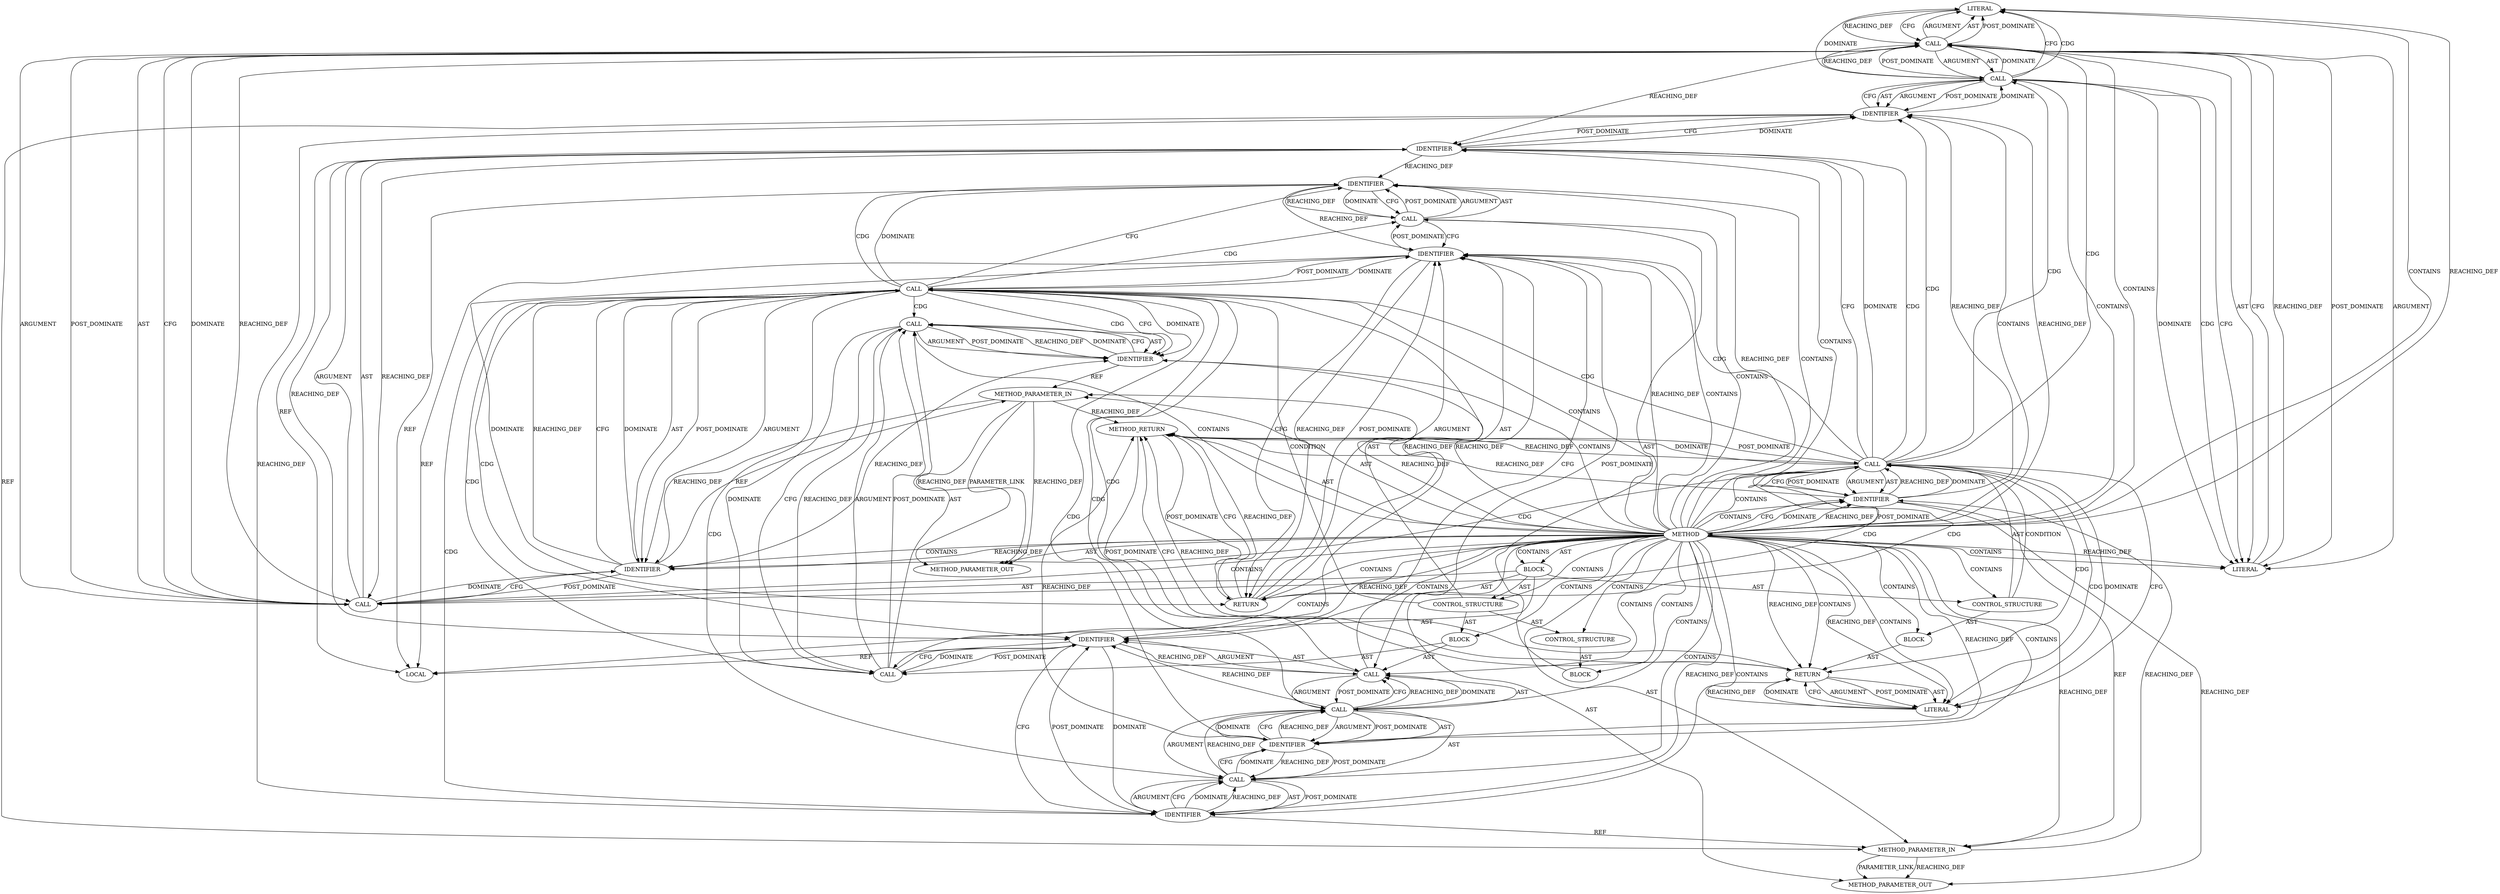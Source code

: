 digraph {
  2846 [label=LITERAL ORDER=3 ARGUMENT_INDEX=3 CODE="0" COLUMN_NUMBER=39 LINE_NUMBER=874 TYPE_FULL_NAME="int"]
  2848 [label=CALL ORDER=1 ARGUMENT_INDEX=-1 CODE="is_vmalloc_addr(buf)" COLUMN_NUMBER=6 METHOD_FULL_NAME="is_vmalloc_addr" LINE_NUMBER=875 TYPE_FULL_NAME="<empty>" DISPATCH_TYPE="STATIC_DISPATCH" SIGNATURE="" NAME="is_vmalloc_addr"]
  2863 [label=IDENTIFIER ORDER=1 ARGUMENT_INDEX=1 CODE="sg_cnt" COLUMN_NUMBER=3 LINE_NUMBER=879 TYPE_FULL_NAME="int" NAME="sg_cnt"]
  2849 [label=IDENTIFIER ORDER=1 ARGUMENT_INDEX=1 CODE="buf" COLUMN_NUMBER=22 LINE_NUMBER=875 TYPE_FULL_NAME="void*" NAME="buf"]
  2833 [label=LOCAL ORDER=1 CODE="int sg_cnt" COLUMN_NUMBER=6 LINE_NUMBER=869 TYPE_FULL_NAME="int" NAME="sg_cnt"]
  2838 [label=RETURN ORDER=1 ARGUMENT_INDEX=1 CODE="return 0;" COLUMN_NUMBER=3 LINE_NUMBER=872]
  2860 [label=CONTROL_STRUCTURE CONTROL_STRUCTURE_TYPE="ELSE" ORDER=3 PARSER_TYPE_NAME="CASTCompoundStatement" ARGUMENT_INDEX=-1 CODE="else" COLUMN_NUMBER=9 LINE_NUMBER=878]
  2844 [label=IDENTIFIER ORDER=1 ARGUMENT_INDEX=1 CODE="buf_len" COLUMN_NUMBER=24 LINE_NUMBER=874 TYPE_FULL_NAME="int" NAME="buf_len"]
  13088 [label=METHOD_PARAMETER_OUT ORDER=2 CODE="int buf_len" IS_VARIADIC=false COLUMN_NUMBER=35 LINE_NUMBER=867 TYPE_FULL_NAME="int" EVALUATION_STRATEGY="BY_VALUE" INDEX=2 NAME="buf_len"]
  2862 [label=CALL ORDER=1 ARGUMENT_INDEX=-1 CODE="sg_cnt++" COLUMN_NUMBER=3 METHOD_FULL_NAME="<operator>.postIncrement" LINE_NUMBER=879 TYPE_FULL_NAME="<empty>" DISPATCH_TYPE="STATIC_DISPATCH" SIGNATURE="" NAME="<operator>.postIncrement"]
  2850 [label=BLOCK ORDER=2 ARGUMENT_INDEX=-1 CODE="{
		WARN_ON(offset_in_page(buf));
		sg_cnt += PAGE_ALIGN(buf_len) >> PAGE_SHIFT;
	}" COLUMN_NUMBER=28 LINE_NUMBER=875 TYPE_FULL_NAME="void"]
  2854 [label=CALL ORDER=2 ARGUMENT_INDEX=-1 CODE="sg_cnt += PAGE_ALIGN(buf_len) >> PAGE_SHIFT" COLUMN_NUMBER=3 METHOD_FULL_NAME="<operator>.assignmentPlus" LINE_NUMBER=877 TYPE_FULL_NAME="<empty>" DISPATCH_TYPE="STATIC_DISPATCH" SIGNATURE="" NAME="<operator>.assignmentPlus"]
  2845 [label=LITERAL ORDER=2 ARGUMENT_INDEX=2 CODE="1" COLUMN_NUMBER=35 LINE_NUMBER=874 TYPE_FULL_NAME="int"]
  2841 [label=IDENTIFIER ORDER=1 ARGUMENT_INDEX=1 CODE="sg_cnt" COLUMN_NUMBER=2 LINE_NUMBER=874 TYPE_FULL_NAME="int" NAME="sg_cnt"]
  2857 [label=CALL ORDER=1 ARGUMENT_INDEX=1 CODE="PAGE_ALIGN(buf_len)" COLUMN_NUMBER=13 METHOD_FULL_NAME="PAGE_ALIGN" LINE_NUMBER=877 TYPE_FULL_NAME="<empty>" DISPATCH_TYPE="STATIC_DISPATCH" SIGNATURE="" NAME="PAGE_ALIGN"]
  2859 [label=IDENTIFIER ORDER=2 ARGUMENT_INDEX=2 CODE="PAGE_SHIFT" COLUMN_NUMBER=36 LINE_NUMBER=877 TYPE_FULL_NAME="ANY" NAME="PAGE_SHIFT"]
  2832 [label=BLOCK ORDER=3 ARGUMENT_INDEX=-1 CODE="{
	int sg_cnt;

	if (!buf_len)
		return 0;

	sg_cnt = need_padding(buf_len) ? 1 : 0;
	if (is_vmalloc_addr(buf)) {
		WARN_ON(offset_in_page(buf));
		sg_cnt += PAGE_ALIGN(buf_len) >> PAGE_SHIFT;
	} else {
		sg_cnt++;
	}

	return sg_cnt;
}" COLUMN_NUMBER=1 LINE_NUMBER=868 TYPE_FULL_NAME="void"]
  2866 [label=METHOD_RETURN ORDER=4 CODE="RET" COLUMN_NUMBER=1 LINE_NUMBER=867 TYPE_FULL_NAME="int" EVALUATION_STRATEGY="BY_VALUE"]
  2842 [label=CALL ORDER=2 ARGUMENT_INDEX=2 CODE="need_padding(buf_len) ? 1 : 0" COLUMN_NUMBER=11 METHOD_FULL_NAME="<operator>.conditional" LINE_NUMBER=874 TYPE_FULL_NAME="<empty>" DISPATCH_TYPE="STATIC_DISPATCH" SIGNATURE="" NAME="<operator>.conditional"]
  2865 [label=IDENTIFIER ORDER=1 ARGUMENT_INDEX=-1 CODE="sg_cnt" COLUMN_NUMBER=9 LINE_NUMBER=882 TYPE_FULL_NAME="int" NAME="sg_cnt"]
  2847 [label=CONTROL_STRUCTURE CONTROL_STRUCTURE_TYPE="IF" ORDER=4 PARSER_TYPE_NAME="CASTIfStatement" ARGUMENT_INDEX=-1 CODE="if (is_vmalloc_addr(buf))" COLUMN_NUMBER=2 LINE_NUMBER=875]
  2853 [label=IDENTIFIER ORDER=1 ARGUMENT_INDEX=1 CODE="buf" COLUMN_NUMBER=26 LINE_NUMBER=876 TYPE_FULL_NAME="void*" NAME="buf"]
  2829 [label=METHOD COLUMN_NUMBER=1 LINE_NUMBER=867 COLUMN_NUMBER_END=1 IS_EXTERNAL=false SIGNATURE="int calc_sg_cnt (void*,int)" NAME="calc_sg_cnt" AST_PARENT_TYPE="TYPE_DECL" AST_PARENT_FULL_NAME="file_code_old-a282a2f-decode_preamble-541.c:<global>" ORDER=49 CODE="static int calc_sg_cnt(void *buf, int buf_len)
{
	int sg_cnt;

	if (!buf_len)
		return 0;

	sg_cnt = need_padding(buf_len) ? 1 : 0;
	if (is_vmalloc_addr(buf)) {
		WARN_ON(offset_in_page(buf));
		sg_cnt += PAGE_ALIGN(buf_len) >> PAGE_SHIFT;
	} else {
		sg_cnt++;
	}

	return sg_cnt;
}" FULL_NAME="calc_sg_cnt" LINE_NUMBER_END=883 FILENAME="file_code_old-a282a2f-decode_preamble-541.c"]
  2856 [label=CALL ORDER=2 ARGUMENT_INDEX=2 CODE="PAGE_ALIGN(buf_len) >> PAGE_SHIFT" COLUMN_NUMBER=13 METHOD_FULL_NAME="<operator>.arithmeticShiftRight" LINE_NUMBER=877 TYPE_FULL_NAME="<empty>" DISPATCH_TYPE="STATIC_DISPATCH" SIGNATURE="" NAME="<operator>.arithmeticShiftRight"]
  2840 [label=CALL ORDER=3 ARGUMENT_INDEX=-1 CODE="sg_cnt = need_padding(buf_len) ? 1 : 0" COLUMN_NUMBER=2 METHOD_FULL_NAME="<operator>.assignment" LINE_NUMBER=874 TYPE_FULL_NAME="<empty>" DISPATCH_TYPE="STATIC_DISPATCH" SIGNATURE="" NAME="<operator>.assignment"]
  13087 [label=METHOD_PARAMETER_OUT ORDER=1 CODE="void *buf" IS_VARIADIC=false COLUMN_NUMBER=24 LINE_NUMBER=867 TYPE_FULL_NAME="void*" EVALUATION_STRATEGY="BY_VALUE" INDEX=1 NAME="buf"]
  2839 [label=LITERAL ORDER=1 ARGUMENT_INDEX=-1 CODE="0" COLUMN_NUMBER=10 LINE_NUMBER=872 TYPE_FULL_NAME="int"]
  2861 [label=BLOCK ORDER=1 ARGUMENT_INDEX=-1 CODE="{
		sg_cnt++;
	}" COLUMN_NUMBER=9 LINE_NUMBER=878 TYPE_FULL_NAME="void"]
  2864 [label=RETURN ORDER=5 ARGUMENT_INDEX=-1 CODE="return sg_cnt;" COLUMN_NUMBER=2 LINE_NUMBER=882]
  2851 [label=CALL ORDER=1 ARGUMENT_INDEX=-1 CODE="WARN_ON(offset_in_page(buf))" COLUMN_NUMBER=3 METHOD_FULL_NAME="WARN_ON" LINE_NUMBER=876 TYPE_FULL_NAME="<empty>" DISPATCH_TYPE="STATIC_DISPATCH" SIGNATURE="" NAME="WARN_ON"]
  2858 [label=IDENTIFIER ORDER=1 ARGUMENT_INDEX=1 CODE="buf_len" COLUMN_NUMBER=24 LINE_NUMBER=877 TYPE_FULL_NAME="int" NAME="buf_len"]
  2830 [label=METHOD_PARAMETER_IN ORDER=1 CODE="void *buf" IS_VARIADIC=false COLUMN_NUMBER=24 LINE_NUMBER=867 TYPE_FULL_NAME="void*" EVALUATION_STRATEGY="BY_VALUE" INDEX=1 NAME="buf"]
  2855 [label=IDENTIFIER ORDER=1 ARGUMENT_INDEX=1 CODE="sg_cnt" COLUMN_NUMBER=3 LINE_NUMBER=877 TYPE_FULL_NAME="int" NAME="sg_cnt"]
  2836 [label=IDENTIFIER ORDER=1 ARGUMENT_INDEX=1 CODE="buf_len" COLUMN_NUMBER=7 LINE_NUMBER=871 TYPE_FULL_NAME="int" NAME="buf_len"]
  2835 [label=CALL ORDER=1 ARGUMENT_INDEX=-1 CODE="!buf_len" COLUMN_NUMBER=6 METHOD_FULL_NAME="<operator>.logicalNot" LINE_NUMBER=871 TYPE_FULL_NAME="<empty>" DISPATCH_TYPE="STATIC_DISPATCH" SIGNATURE="" NAME="<operator>.logicalNot"]
  2843 [label=CALL ORDER=1 ARGUMENT_INDEX=1 CODE="need_padding(buf_len)" COLUMN_NUMBER=11 METHOD_FULL_NAME="need_padding" LINE_NUMBER=874 TYPE_FULL_NAME="<empty>" DISPATCH_TYPE="STATIC_DISPATCH" SIGNATURE="" NAME="need_padding"]
  2834 [label=CONTROL_STRUCTURE CONTROL_STRUCTURE_TYPE="IF" ORDER=2 PARSER_TYPE_NAME="CASTIfStatement" ARGUMENT_INDEX=-1 CODE="if (!buf_len)" COLUMN_NUMBER=2 LINE_NUMBER=871]
  2852 [label=CALL ORDER=1 ARGUMENT_INDEX=1 CODE="offset_in_page(buf)" COLUMN_NUMBER=11 METHOD_FULL_NAME="offset_in_page" LINE_NUMBER=876 TYPE_FULL_NAME="<empty>" DISPATCH_TYPE="STATIC_DISPATCH" SIGNATURE="" NAME="offset_in_page"]
  2831 [label=METHOD_PARAMETER_IN ORDER=2 CODE="int buf_len" IS_VARIADIC=false COLUMN_NUMBER=35 LINE_NUMBER=867 TYPE_FULL_NAME="int" EVALUATION_STRATEGY="BY_VALUE" INDEX=2 NAME="buf_len"]
  2837 [label=BLOCK ORDER=2 ARGUMENT_INDEX=-1 CODE="<empty>" COLUMN_NUMBER=3 LINE_NUMBER=872 TYPE_FULL_NAME="void"]
  2840 -> 2842 [label=ARGUMENT ]
  2848 -> 2849 [label=AST ]
  2842 -> 2841 [label=REACHING_DEF VARIABLE="need_padding(buf_len) ? 1 : 0"]
  2852 -> 2851 [label=DOMINATE ]
  2854 -> 2855 [label=ARGUMENT ]
  2863 -> 2865 [label=REACHING_DEF VARIABLE="sg_cnt"]
  2836 -> 2844 [label=REACHING_DEF VARIABLE="buf_len"]
  2859 -> 2856 [label=DOMINATE ]
  2855 -> 2865 [label=REACHING_DEF VARIABLE="sg_cnt"]
  2829 -> 13087 [label=AST ]
  2838 -> 2866 [label=CFG ]
  2829 -> 2859 [label=REACHING_DEF VARIABLE=""]
  2841 -> 2855 [label=REACHING_DEF VARIABLE="sg_cnt"]
  2844 -> 2843 [label=DOMINATE ]
  2854 -> 2865 [label=CFG ]
  2829 -> 2838 [label=REACHING_DEF VARIABLE=""]
  2843 -> 2844 [label=POST_DOMINATE ]
  2832 -> 2833 [label=AST ]
  2843 -> 2844 [label=AST ]
  2829 -> 2865 [label=CONTAINS ]
  2843 -> 2846 [label=CFG ]
  2829 -> 2845 [label=REACHING_DEF VARIABLE=""]
  2850 -> 2854 [label=AST ]
  2830 -> 2866 [label=REACHING_DEF VARIABLE="buf"]
  2848 -> 2853 [label=DOMINATE ]
  2845 -> 2842 [label=CFG ]
  2863 -> 2862 [label=REACHING_DEF VARIABLE="sg_cnt"]
  2829 -> 2852 [label=CONTAINS ]
  2857 -> 2858 [label=AST ]
  2831 -> 13088 [label=PARAMETER_LINK ]
  2829 -> 2838 [label=CONTAINS ]
  2856 -> 2859 [label=AST ]
  2829 -> 2832 [label=AST ]
  2848 -> 2853 [label=CDG ]
  2865 -> 2854 [label=POST_DOMINATE ]
  2856 -> 2854 [label=CFG ]
  2841 -> 2844 [label=CFG ]
  2835 -> 2843 [label=CDG ]
  2852 -> 2853 [label=AST ]
  2829 -> 2845 [label=CONTAINS ]
  2849 -> 2848 [label=REACHING_DEF VARIABLE="buf"]
  2835 -> 2842 [label=CDG ]
  2829 -> 2841 [label=CONTAINS ]
  2842 -> 2845 [label=POST_DOMINATE ]
  2839 -> 2838 [label=REACHING_DEF VARIABLE="0"]
  2840 -> 2841 [label=ARGUMENT ]
  2857 -> 2856 [label=REACHING_DEF VARIABLE="PAGE_ALIGN(buf_len)"]
  2865 -> 2848 [label=POST_DOMINATE ]
  2848 -> 2859 [label=CDG ]
  2848 -> 2863 [label=CDG ]
  2829 -> 2831 [label=REACHING_DEF VARIABLE=""]
  2843 -> 2844 [label=ARGUMENT ]
  2829 -> 2858 [label=REACHING_DEF VARIABLE=""]
  2842 -> 2840 [label=CFG ]
  2856 -> 2859 [label=ARGUMENT ]
  2851 -> 2855 [label=CFG ]
  2829 -> 2866 [label=AST ]
  2854 -> 2856 [label=AST ]
  2829 -> 2853 [label=REACHING_DEF VARIABLE=""]
  2829 -> 2839 [label=REACHING_DEF VARIABLE=""]
  2843 -> 2845 [label=DOMINATE ]
  2829 -> 2856 [label=CONTAINS ]
  2856 -> 2857 [label=ARGUMENT ]
  2864 -> 2865 [label=POST_DOMINATE ]
  2851 -> 2852 [label=ARGUMENT ]
  2841 -> 2863 [label=REACHING_DEF VARIABLE="sg_cnt"]
  2829 -> 2836 [label=CONTAINS ]
  2835 -> 2866 [label=REACHING_DEF VARIABLE="!buf_len"]
  2829 -> 2831 [label=AST ]
  2840 -> 2849 [label=DOMINATE ]
  2829 -> 2855 [label=REACHING_DEF VARIABLE=""]
  2835 -> 2836 [label=AST ]
  2830 -> 2849 [label=REACHING_DEF VARIABLE="buf"]
  2863 -> 2862 [label=DOMINATE ]
  2850 -> 2851 [label=AST ]
  2866 -> 2835 [label=POST_DOMINATE ]
  2835 -> 2836 [label=POST_DOMINATE ]
  2829 -> 2843 [label=CONTAINS ]
  2835 -> 2839 [label=CFG ]
  2835 -> 2839 [label=CDG ]
  2851 -> 2852 [label=POST_DOMINATE ]
  2844 -> 2831 [label=REF ]
  2865 -> 2864 [label=DOMINATE ]
  2829 -> 2836 [label=CFG ]
  2857 -> 2858 [label=POST_DOMINATE ]
  2842 -> 2845 [label=ARGUMENT ]
  2846 -> 2842 [label=REACHING_DEF VARIABLE="0"]
  2846 -> 2842 [label=CFG ]
  2848 -> 2858 [label=CDG ]
  2855 -> 2833 [label=REF ]
  2841 -> 2844 [label=DOMINATE ]
  2834 -> 2835 [label=AST ]
  2848 -> 2862 [label=CDG ]
  2856 -> 2859 [label=POST_DOMINATE ]
  2831 -> 2836 [label=REACHING_DEF VARIABLE="buf_len"]
  2864 -> 2865 [label=ARGUMENT ]
  2842 -> 2845 [label=AST ]
  2862 -> 2863 [label=POST_DOMINATE ]
  2835 -> 2864 [label=CDG ]
  2837 -> 2838 [label=AST ]
  2848 -> 2865 [label=DOMINATE ]
  2842 -> 2846 [label=ARGUMENT ]
  2849 -> 2840 [label=POST_DOMINATE ]
  2858 -> 2857 [label=CFG ]
  2829 -> 2830 [label=AST ]
  2855 -> 2858 [label=CFG ]
  2849 -> 2848 [label=CFG ]
  2844 -> 2841 [label=POST_DOMINATE ]
  2843 -> 2842 [label=DOMINATE ]
  2829 -> 2853 [label=CONTAINS ]
  2829 -> 2862 [label=CONTAINS ]
  2859 -> 2857 [label=REACHING_DEF VARIABLE="PAGE_SHIFT"]
  2853 -> 2852 [label=REACHING_DEF VARIABLE="buf"]
  2862 -> 2863 [label=ARGUMENT ]
  2847 -> 2848 [label=AST ]
  2865 -> 2833 [label=REF ]
  2836 -> 2835 [label=REACHING_DEF VARIABLE="buf_len"]
  2845 -> 2842 [label=REACHING_DEF VARIABLE="1"]
  2854 -> 2856 [label=ARGUMENT ]
  2830 -> 13087 [label=PARAMETER_LINK ]
  2829 -> 2834 [label=CONTAINS ]
  2861 -> 2862 [label=AST ]
  2829 -> 2846 [label=CONTAINS ]
  2835 -> 2848 [label=CDG ]
  2829 -> 2855 [label=CONTAINS ]
  2835 -> 2841 [label=CDG ]
  2838 -> 2839 [label=ARGUMENT ]
  2843 -> 2845 [label=CDG ]
  2829 -> 2836 [label=DOMINATE ]
  2830 -> 13087 [label=REACHING_DEF VARIABLE="buf"]
  2830 -> 13087 [label=REACHING_DEF VARIABLE="buf"]
  2864 -> 2866 [label=CFG ]
  2829 -> 2848 [label=CONTAINS ]
  2852 -> 2853 [label=ARGUMENT ]
  2829 -> 2864 [label=CONTAINS ]
  2829 -> 2863 [label=REACHING_DEF VARIABLE=""]
  2842 -> 2840 [label=DOMINATE ]
  2832 -> 2834 [label=AST ]
  2839 -> 2838 [label=DOMINATE ]
  2856 -> 2854 [label=REACHING_DEF VARIABLE="PAGE_ALIGN(buf_len) >> PAGE_SHIFT"]
  2843 -> 2846 [label=CDG ]
  2859 -> 2856 [label=CFG ]
  2829 -> 2860 [label=CONTAINS ]
  2829 -> 2835 [label=CONTAINS ]
  2835 -> 2838 [label=CDG ]
  2840 -> 2842 [label=POST_DOMINATE ]
  2857 -> 2858 [label=ARGUMENT ]
  2836 -> 2835 [label=DOMINATE ]
  2859 -> 2866 [label=REACHING_DEF VARIABLE="PAGE_SHIFT"]
  2848 -> 2852 [label=CDG ]
  2829 -> 2840 [label=CONTAINS ]
  2843 -> 2842 [label=REACHING_DEF VARIABLE="need_padding(buf_len)"]
  2835 -> 2866 [label=DOMINATE ]
  2829 -> 2830 [label=REACHING_DEF VARIABLE=""]
  2865 -> 2862 [label=POST_DOMINATE ]
  2842 -> 2843 [label=POST_DOMINATE ]
  2858 -> 2855 [label=POST_DOMINATE ]
  2829 -> 2846 [label=REACHING_DEF VARIABLE=""]
  2866 -> 2864 [label=POST_DOMINATE ]
  2855 -> 2851 [label=POST_DOMINATE ]
  2840 -> 2841 [label=AST ]
  2835 -> 2844 [label=CDG ]
  2838 -> 2866 [label=REACHING_DEF VARIABLE="<RET>"]
  2848 -> 2853 [label=CFG ]
  2848 -> 2854 [label=CDG ]
  2860 -> 2861 [label=AST ]
  2854 -> 2856 [label=POST_DOMINATE ]
  2836 -> 2829 [label=POST_DOMINATE ]
  2829 -> 2844 [label=CONTAINS ]
  2862 -> 2865 [label=CFG ]
  2864 -> 2866 [label=REACHING_DEF VARIABLE="<RET>"]
  2829 -> 2839 [label=CONTAINS ]
  2829 -> 2861 [label=CONTAINS ]
  2855 -> 2858 [label=DOMINATE ]
  2832 -> 2847 [label=AST ]
  2838 -> 2839 [label=POST_DOMINATE ]
  2865 -> 2864 [label=CFG ]
  2842 -> 2840 [label=REACHING_DEF VARIABLE="need_padding(buf_len) ? 1 : 0"]
  2858 -> 2857 [label=DOMINATE ]
  2829 -> 2857 [label=CONTAINS ]
  2835 -> 2836 [label=ARGUMENT ]
  2835 -> 2840 [label=CDG ]
  2835 -> 2841 [label=CFG ]
  2857 -> 2859 [label=CFG ]
  2856 -> 2855 [label=REACHING_DEF VARIABLE="PAGE_ALIGN(buf_len) >> PAGE_SHIFT"]
  2849 -> 2848 [label=DOMINATE ]
  2853 -> 2852 [label=DOMINATE ]
  2858 -> 2857 [label=REACHING_DEF VARIABLE="buf_len"]
  2842 -> 2846 [label=AST ]
  2855 -> 2854 [label=REACHING_DEF VARIABLE="sg_cnt"]
  2849 -> 2853 [label=REACHING_DEF VARIABLE="buf"]
  2832 -> 2864 [label=AST ]
  2829 -> 2849 [label=CONTAINS ]
  2829 -> 2863 [label=CONTAINS ]
  2835 -> 2839 [label=DOMINATE ]
  2842 -> 2843 [label=ARGUMENT ]
  2841 -> 2840 [label=REACHING_DEF VARIABLE="sg_cnt"]
  2858 -> 2831 [label=REF ]
  2863 -> 2862 [label=CFG ]
  2851 -> 2855 [label=DOMINATE ]
  2829 -> 2854 [label=CONTAINS ]
  2840 -> 2849 [label=CFG ]
  2834 -> 2835 [label=CONDITION ]
  2851 -> 2852 [label=AST ]
  2840 -> 2842 [label=AST ]
  2848 -> 2849 [label=POST_DOMINATE ]
  2835 -> 2849 [label=CDG ]
  2848 -> 2851 [label=CDG ]
  2865 -> 2864 [label=REACHING_DEF VARIABLE="sg_cnt"]
  2848 -> 2857 [label=CDG ]
  2829 -> 13088 [label=AST ]
  2863 -> 2833 [label=REF ]
  2844 -> 2843 [label=CFG ]
  2856 -> 2854 [label=DOMINATE ]
  2866 -> 2838 [label=POST_DOMINATE ]
  2838 -> 2839 [label=AST ]
  2829 -> 2849 [label=REACHING_DEF VARIABLE=""]
  2859 -> 2856 [label=REACHING_DEF VARIABLE="PAGE_SHIFT"]
  2829 -> 2859 [label=CONTAINS ]
  2834 -> 2837 [label=AST ]
  2848 -> 2863 [label=DOMINATE ]
  2857 -> 2859 [label=DOMINATE ]
  2839 -> 2838 [label=CFG ]
  2841 -> 2833 [label=REF ]
  2832 -> 2840 [label=AST ]
  2829 -> 2851 [label=CONTAINS ]
  2829 -> 2837 [label=CONTAINS ]
  2836 -> 2831 [label=REF ]
  2849 -> 2830 [label=REF ]
  2829 -> 2844 [label=REACHING_DEF VARIABLE=""]
  2842 -> 2846 [label=POST_DOMINATE ]
  2853 -> 2830 [label=REF ]
  2829 -> 2832 [label=CONTAINS ]
  2831 -> 13088 [label=REACHING_DEF VARIABLE="buf_len"]
  2848 -> 2849 [label=ARGUMENT ]
  2843 -> 2846 [label=DOMINATE ]
  2829 -> 2858 [label=CONTAINS ]
  2836 -> 2866 [label=REACHING_DEF VARIABLE="buf_len"]
  2829 -> 2847 [label=CONTAINS ]
  2843 -> 2845 [label=CFG ]
  2835 -> 2865 [label=CDG ]
  2859 -> 2857 [label=POST_DOMINATE ]
  2829 -> 2865 [label=REACHING_DEF VARIABLE=""]
  2836 -> 13088 [label=REACHING_DEF VARIABLE="buf_len"]
  2829 -> 2842 [label=CONTAINS ]
  2852 -> 2851 [label=REACHING_DEF VARIABLE="offset_in_page(buf)"]
  2848 -> 2863 [label=CFG ]
  2829 -> 2850 [label=CONTAINS ]
  2848 -> 2856 [label=CDG ]
  2862 -> 2863 [label=AST ]
  2835 -> 2841 [label=DOMINATE ]
  2829 -> 2836 [label=REACHING_DEF VARIABLE=""]
  2864 -> 2865 [label=AST ]
  2847 -> 2848 [label=CONDITION ]
  2848 -> 2855 [label=CDG ]
  2853 -> 2852 [label=CFG ]
  2854 -> 2855 [label=AST ]
  2852 -> 2853 [label=POST_DOMINATE ]
  2847 -> 2860 [label=AST ]
  2842 -> 2843 [label=AST ]
  2852 -> 2851 [label=CFG ]
  2836 -> 2835 [label=CFG ]
  2856 -> 2857 [label=AST ]
  2844 -> 2858 [label=REACHING_DEF VARIABLE="buf_len"]
  2847 -> 2850 [label=AST ]
}
